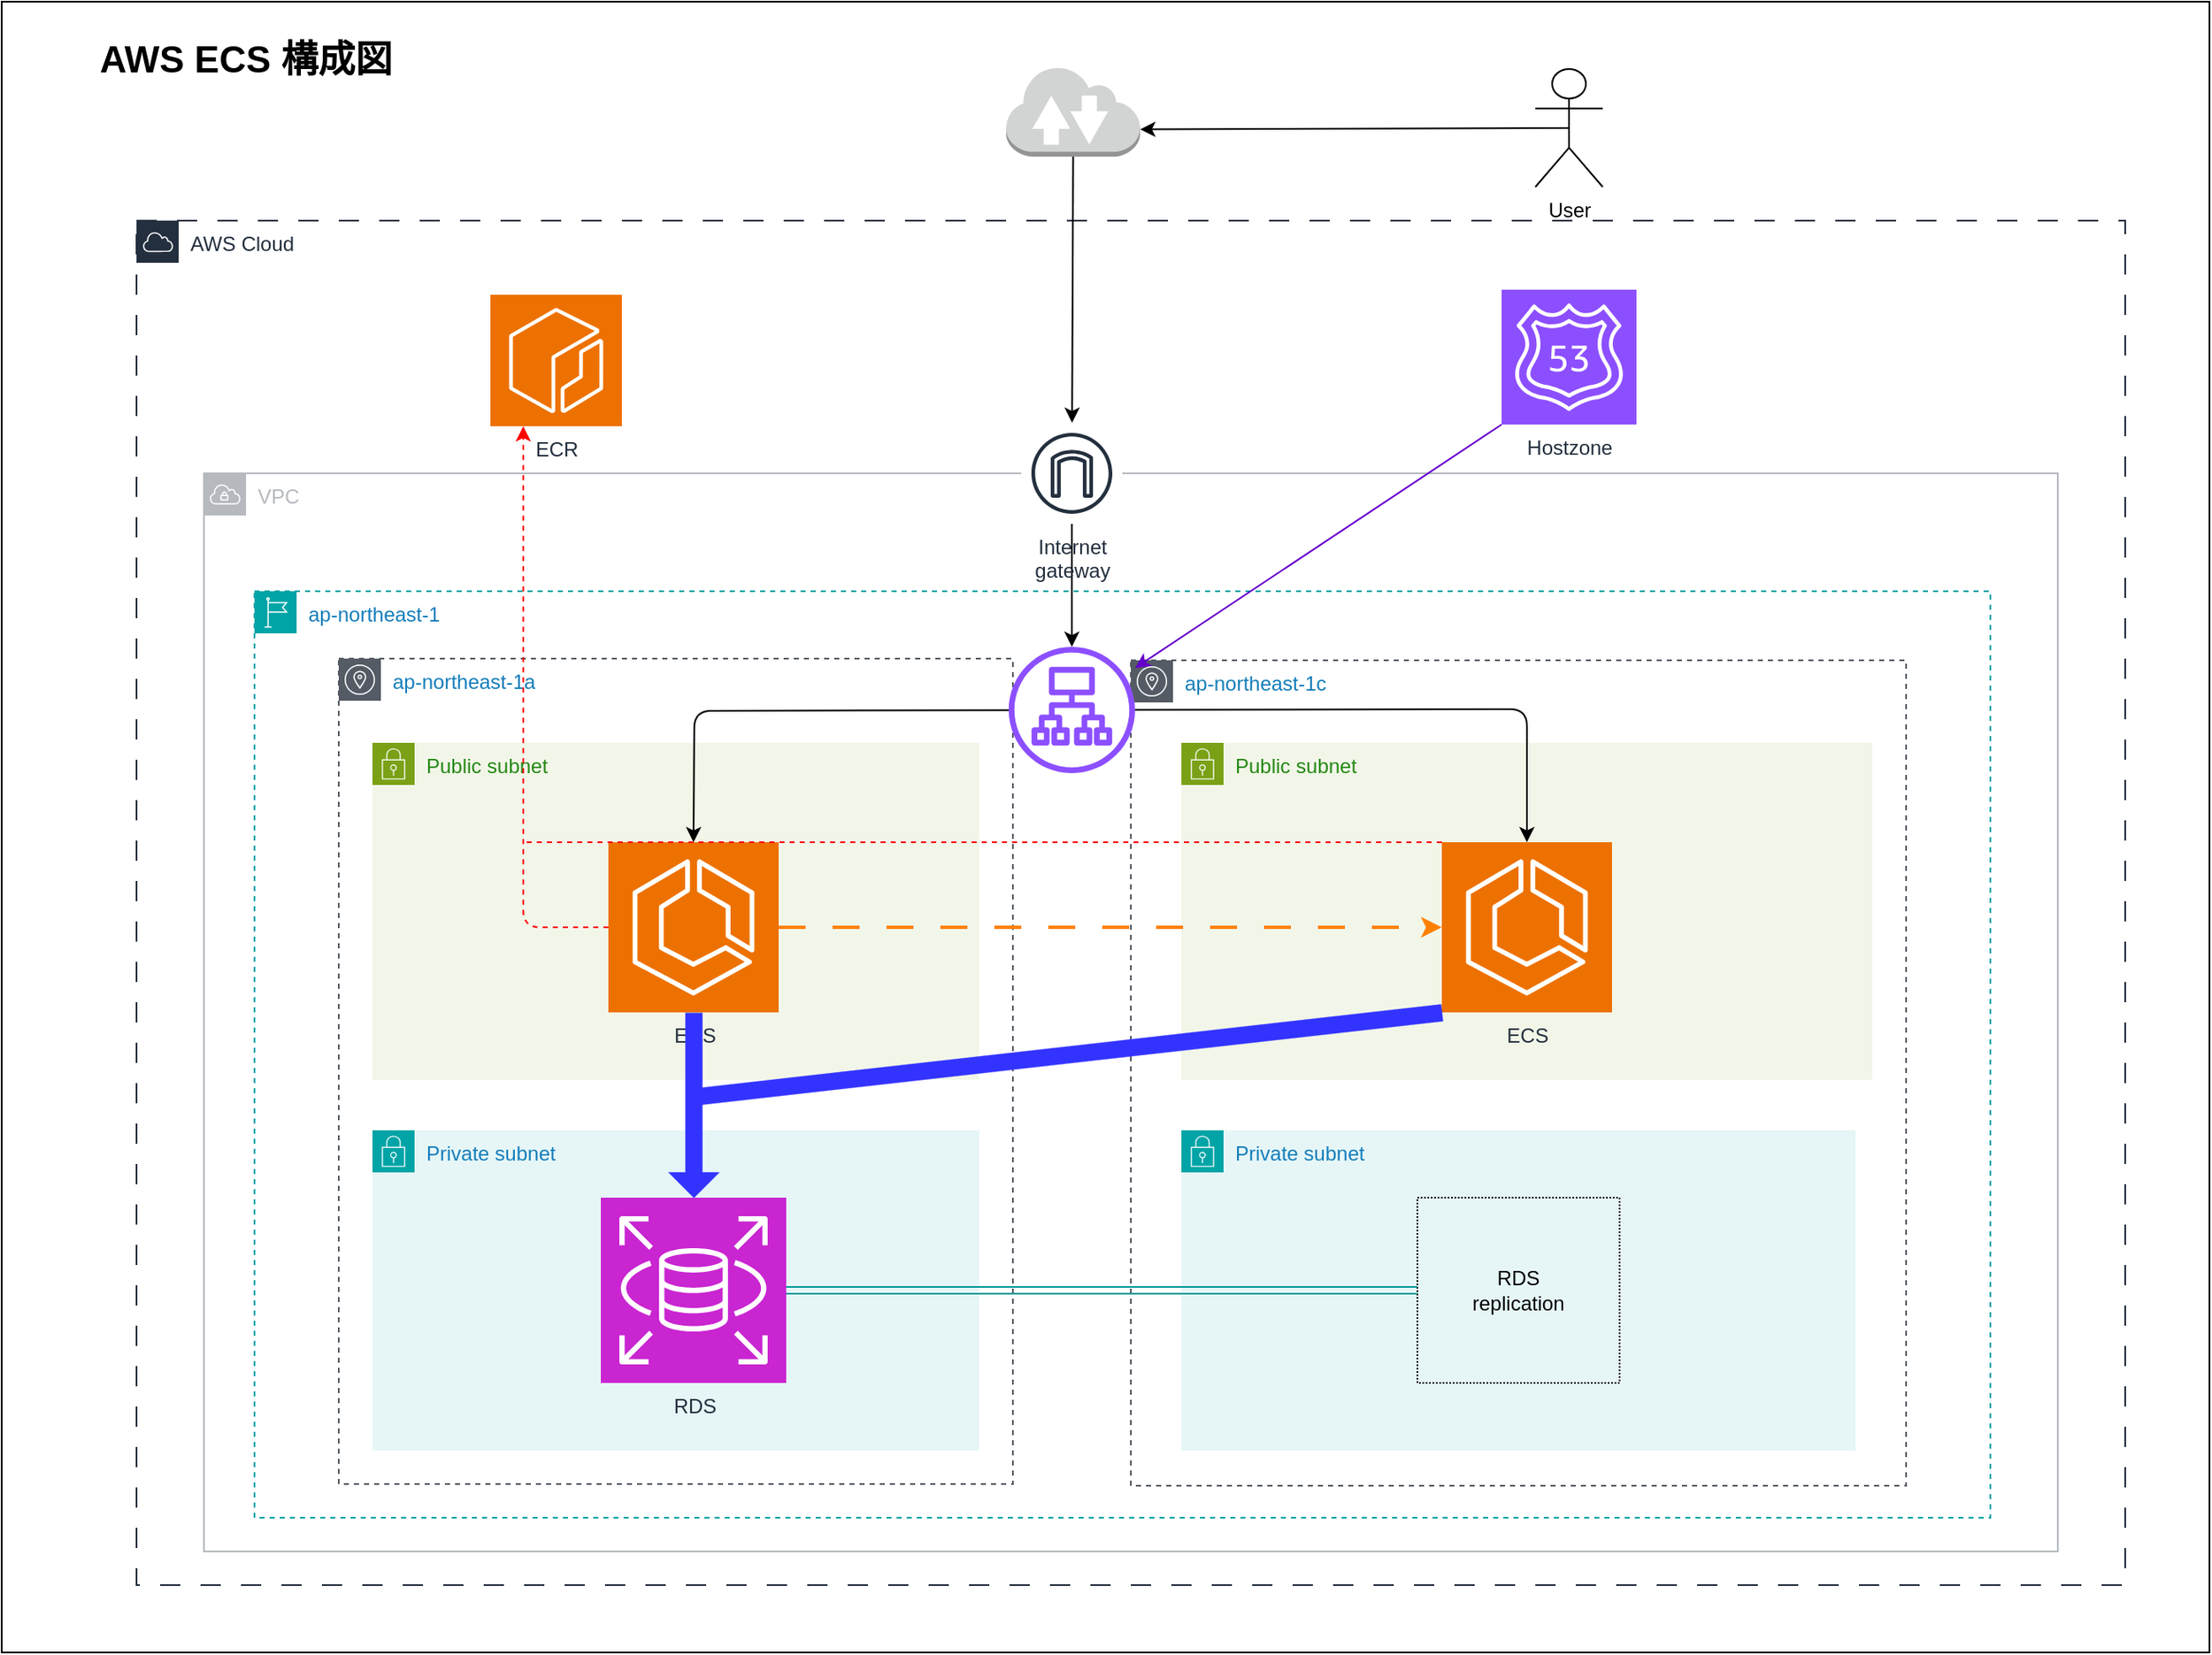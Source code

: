 <mxfile>
  <diagram name="ページ1" id="3rXfYsP3HMEJnMkY0MRr">
    <mxGraphModel dx="1650" dy="1643" grid="1" gridSize="10" guides="1" tooltips="1" connect="1" arrows="1" fold="1" page="1" pageScale="1" pageWidth="827" pageHeight="1169" math="0" shadow="0">
      <root>
        <mxCell id="0" />
        <mxCell id="1" parent="0" />
        <mxCell id="2" value="" style="rounded=0;whiteSpace=wrap;html=1;" vertex="1" parent="1">
          <mxGeometry x="-60" y="-250" width="1310" height="980" as="geometry" />
        </mxCell>
        <mxCell id="BEcjFrd6ZBex1T23sEQb-3" value="AWS Cloud" style="points=[[0,0],[0.25,0],[0.5,0],[0.75,0],[1,0],[1,0.25],[1,0.5],[1,0.75],[1,1],[0.75,1],[0.5,1],[0.25,1],[0,1],[0,0.75],[0,0.5],[0,0.25]];outlineConnect=0;gradientColor=none;html=1;whiteSpace=wrap;fontSize=12;fontStyle=0;container=1;pointerEvents=0;collapsible=0;recursiveResize=0;shape=mxgraph.aws4.group;grIcon=mxgraph.aws4.group_aws_cloud;strokeColor=#232F3E;fillColor=none;verticalAlign=top;align=left;spacingLeft=30;fontColor=#232F3E;dashed=1;dashPattern=12 12;" parent="1" vertex="1">
          <mxGeometry x="20" y="-120" width="1180" height="810" as="geometry" />
        </mxCell>
        <mxCell id="BEcjFrd6ZBex1T23sEQb-4" value="VPC" style="sketch=0;outlineConnect=0;gradientColor=none;html=1;whiteSpace=wrap;fontSize=12;fontStyle=0;shape=mxgraph.aws4.group;grIcon=mxgraph.aws4.group_vpc;strokeColor=#B6BABF;fillColor=none;verticalAlign=top;align=left;spacingLeft=30;fontColor=#B6BABF;dashed=0;" parent="BEcjFrd6ZBex1T23sEQb-3" vertex="1">
          <mxGeometry x="40" y="150" width="1100" height="640" as="geometry" />
        </mxCell>
        <mxCell id="BEcjFrd6ZBex1T23sEQb-5" value="ap-northeast-1" style="points=[[0,0],[0.25,0],[0.5,0],[0.75,0],[1,0],[1,0.25],[1,0.5],[1,0.75],[1,1],[0.75,1],[0.5,1],[0.25,1],[0,1],[0,0.75],[0,0.5],[0,0.25]];outlineConnect=0;gradientColor=none;html=1;whiteSpace=wrap;fontSize=12;fontStyle=0;container=1;pointerEvents=0;collapsible=0;recursiveResize=0;shape=mxgraph.aws4.group;grIcon=mxgraph.aws4.group_region;strokeColor=#00A4A6;fillColor=none;verticalAlign=top;align=left;spacingLeft=30;fontColor=#147EBA;dashed=1;" parent="BEcjFrd6ZBex1T23sEQb-3" vertex="1">
          <mxGeometry x="70" y="220" width="1030" height="550" as="geometry" />
        </mxCell>
        <mxCell id="BEcjFrd6ZBex1T23sEQb-6" value="&lt;span style=&quot;color: rgb(20, 126, 186);&quot;&gt;ap-northeast-1a&lt;/span&gt;" style="sketch=0;outlineConnect=0;gradientColor=none;html=1;whiteSpace=wrap;fontSize=12;fontStyle=0;shape=mxgraph.aws4.group;grIcon=mxgraph.aws4.group_availability_zone;strokeColor=#545B64;fillColor=none;verticalAlign=top;align=left;spacingLeft=30;fontColor=#545B64;dashed=1;" parent="BEcjFrd6ZBex1T23sEQb-5" vertex="1">
          <mxGeometry x="50" y="40" width="400" height="490" as="geometry" />
        </mxCell>
        <mxCell id="BEcjFrd6ZBex1T23sEQb-8" value="Public subnet" style="points=[[0,0],[0.25,0],[0.5,0],[0.75,0],[1,0],[1,0.25],[1,0.5],[1,0.75],[1,1],[0.75,1],[0.5,1],[0.25,1],[0,1],[0,0.75],[0,0.5],[0,0.25]];outlineConnect=0;gradientColor=none;html=1;whiteSpace=wrap;fontSize=12;fontStyle=0;container=1;pointerEvents=0;collapsible=0;recursiveResize=0;shape=mxgraph.aws4.group;grIcon=mxgraph.aws4.group_security_group;grStroke=0;strokeColor=#7AA116;fillColor=#F2F6E8;verticalAlign=top;align=left;spacingLeft=30;fontColor=#248814;dashed=0;" parent="BEcjFrd6ZBex1T23sEQb-5" vertex="1">
          <mxGeometry x="70" y="90" width="360" height="200" as="geometry" />
        </mxCell>
        <mxCell id="14" value="ECS" style="sketch=0;points=[[0,0,0],[0.25,0,0],[0.5,0,0],[0.75,0,0],[1,0,0],[0,1,0],[0.25,1,0],[0.5,1,0],[0.75,1,0],[1,1,0],[0,0.25,0],[0,0.5,0],[0,0.75,0],[1,0.25,0],[1,0.5,0],[1,0.75,0]];outlineConnect=0;fontColor=#232F3E;fillColor=#ED7100;strokeColor=#ffffff;dashed=0;verticalLabelPosition=bottom;verticalAlign=top;align=center;html=1;fontSize=12;fontStyle=0;aspect=fixed;shape=mxgraph.aws4.resourceIcon;resIcon=mxgraph.aws4.ecs;" vertex="1" parent="BEcjFrd6ZBex1T23sEQb-8">
          <mxGeometry x="140" y="59" width="101" height="101" as="geometry" />
        </mxCell>
        <mxCell id="BEcjFrd6ZBex1T23sEQb-12" value="Private subnet" style="points=[[0,0],[0.25,0],[0.5,0],[0.75,0],[1,0],[1,0.25],[1,0.5],[1,0.75],[1,1],[0.75,1],[0.5,1],[0.25,1],[0,1],[0,0.75],[0,0.5],[0,0.25]];outlineConnect=0;gradientColor=none;html=1;whiteSpace=wrap;fontSize=12;fontStyle=0;container=1;pointerEvents=0;collapsible=0;recursiveResize=0;shape=mxgraph.aws4.group;grIcon=mxgraph.aws4.group_security_group;grStroke=0;strokeColor=#00A4A6;fillColor=#E6F6F7;verticalAlign=top;align=left;spacingLeft=30;fontColor=#147EBA;dashed=0;" parent="BEcjFrd6ZBex1T23sEQb-5" vertex="1">
          <mxGeometry x="70" y="320" width="360" height="190" as="geometry" />
        </mxCell>
        <mxCell id="23" value="RDS" style="sketch=0;points=[[0,0,0],[0.25,0,0],[0.5,0,0],[0.75,0,0],[1,0,0],[0,1,0],[0.25,1,0],[0.5,1,0],[0.75,1,0],[1,1,0],[0,0.25,0],[0,0.5,0],[0,0.75,0],[1,0.25,0],[1,0.5,0],[1,0.75,0]];outlineConnect=0;fontColor=#232F3E;fillColor=#C925D1;strokeColor=#ffffff;dashed=0;verticalLabelPosition=bottom;verticalAlign=top;align=center;html=1;fontSize=12;fontStyle=0;aspect=fixed;shape=mxgraph.aws4.resourceIcon;resIcon=mxgraph.aws4.rds;" vertex="1" parent="BEcjFrd6ZBex1T23sEQb-12">
          <mxGeometry x="135.5" y="40" width="110" height="110" as="geometry" />
        </mxCell>
        <mxCell id="BEcjFrd6ZBex1T23sEQb-7" value="&lt;span style=&quot;color: rgb(20, 126, 186);&quot;&gt;ap-northeast-1c&lt;/span&gt;" style="sketch=0;outlineConnect=0;gradientColor=none;html=1;whiteSpace=wrap;fontSize=12;fontStyle=0;shape=mxgraph.aws4.group;grIcon=mxgraph.aws4.group_availability_zone;strokeColor=#545B64;fillColor=none;verticalAlign=top;align=left;spacingLeft=30;fontColor=#545B64;dashed=1;" parent="BEcjFrd6ZBex1T23sEQb-5" vertex="1">
          <mxGeometry x="520" y="41" width="460" height="490" as="geometry" />
        </mxCell>
        <mxCell id="BEcjFrd6ZBex1T23sEQb-11" value="Public subnet" style="points=[[0,0],[0.25,0],[0.5,0],[0.75,0],[1,0],[1,0.25],[1,0.5],[1,0.75],[1,1],[0.75,1],[0.5,1],[0.25,1],[0,1],[0,0.75],[0,0.5],[0,0.25]];outlineConnect=0;gradientColor=none;html=1;whiteSpace=wrap;fontSize=12;fontStyle=0;container=1;pointerEvents=0;collapsible=0;recursiveResize=0;shape=mxgraph.aws4.group;grIcon=mxgraph.aws4.group_security_group;grStroke=0;strokeColor=#7AA116;fillColor=#F2F6E8;verticalAlign=top;align=left;spacingLeft=30;fontColor=#248814;dashed=0;" parent="BEcjFrd6ZBex1T23sEQb-5" vertex="1">
          <mxGeometry x="550" y="90" width="410" height="200" as="geometry" />
        </mxCell>
        <mxCell id="15" value="ECS" style="sketch=0;points=[[0,0,0],[0.25,0,0],[0.5,0,0],[0.75,0,0],[1,0,0],[0,1,0],[0.25,1,0],[0.5,1,0],[0.75,1,0],[1,1,0],[0,0.25,0],[0,0.5,0],[0,0.75,0],[1,0.25,0],[1,0.5,0],[1,0.75,0]];outlineConnect=0;fontColor=#232F3E;fillColor=#ED7100;strokeColor=#ffffff;dashed=0;verticalLabelPosition=bottom;verticalAlign=top;align=center;html=1;fontSize=12;fontStyle=0;aspect=fixed;shape=mxgraph.aws4.resourceIcon;resIcon=mxgraph.aws4.ecs;" vertex="1" parent="BEcjFrd6ZBex1T23sEQb-11">
          <mxGeometry x="154.5" y="59" width="101" height="101" as="geometry" />
        </mxCell>
        <mxCell id="BEcjFrd6ZBex1T23sEQb-17" value="Private subnet" style="points=[[0,0],[0.25,0],[0.5,0],[0.75,0],[1,0],[1,0.25],[1,0.5],[1,0.75],[1,1],[0.75,1],[0.5,1],[0.25,1],[0,1],[0,0.75],[0,0.5],[0,0.25]];outlineConnect=0;gradientColor=none;html=1;whiteSpace=wrap;fontSize=12;fontStyle=0;container=1;pointerEvents=0;collapsible=0;recursiveResize=0;shape=mxgraph.aws4.group;grIcon=mxgraph.aws4.group_security_group;grStroke=0;strokeColor=#00A4A6;fillColor=#E6F6F7;verticalAlign=top;align=left;spacingLeft=30;fontColor=#147EBA;dashed=0;" parent="BEcjFrd6ZBex1T23sEQb-5" vertex="1">
          <mxGeometry x="550" y="320" width="400" height="190" as="geometry" />
        </mxCell>
        <mxCell id="28" value="RDS&lt;div&gt;replication&lt;/div&gt;" style="rounded=0;whiteSpace=wrap;html=1;fillColor=none;dashed=1;dashPattern=1 1;" vertex="1" parent="BEcjFrd6ZBex1T23sEQb-17">
          <mxGeometry x="140" y="40" width="120" height="110" as="geometry" />
        </mxCell>
        <mxCell id="24" style="edgeStyle=none;html=1;exitX=0.5;exitY=1;exitDx=0;exitDy=0;exitPerimeter=0;entryX=0.5;entryY=0;entryDx=0;entryDy=0;entryPerimeter=0;strokeColor=#3333FF;shape=flexArrow;fillColor=#3333FF;endSize=5;startSize=3;strokeWidth=0.2;" edge="1" parent="BEcjFrd6ZBex1T23sEQb-5" source="14" target="23">
          <mxGeometry relative="1" as="geometry" />
        </mxCell>
        <mxCell id="25" style="edgeStyle=none;html=1;exitX=0;exitY=1;exitDx=0;exitDy=0;exitPerimeter=0;shape=flexArrow;fillColor=#3333FF;strokeColor=#3333FF;strokeWidth=0.2;endSize=5;startSize=3;endArrow=none;endFill=0;" edge="1" parent="BEcjFrd6ZBex1T23sEQb-5" source="15">
          <mxGeometry relative="1" as="geometry">
            <mxPoint x="261" y="300" as="targetPoint" />
          </mxGeometry>
        </mxCell>
        <mxCell id="27" style="edgeStyle=none;html=1;exitX=1;exitY=0.5;exitDx=0;exitDy=0;exitPerimeter=0;entryX=0;entryY=0.5;entryDx=0;entryDy=0;entryPerimeter=0;dashed=1;dashPattern=8 8;strokeWidth=2;strokeColor=#FF8000;" edge="1" parent="BEcjFrd6ZBex1T23sEQb-5" source="14" target="15">
          <mxGeometry relative="1" as="geometry" />
        </mxCell>
        <mxCell id="29" style="edgeStyle=none;html=1;exitX=1;exitY=0.5;exitDx=0;exitDy=0;exitPerimeter=0;entryX=0;entryY=0.5;entryDx=0;entryDy=0;shape=link;strokeColor=#009999;" edge="1" parent="BEcjFrd6ZBex1T23sEQb-5" source="23" target="28">
          <mxGeometry relative="1" as="geometry" />
        </mxCell>
        <mxCell id="26" style="edgeStyle=none;html=1;exitX=0;exitY=1;exitDx=0;exitDy=0;exitPerimeter=0;strokeColor=#6600CC;" edge="1" parent="BEcjFrd6ZBex1T23sEQb-3" source="5" target="11">
          <mxGeometry relative="1" as="geometry" />
        </mxCell>
        <mxCell id="5" value="Hostzone" style="sketch=0;points=[[0,0,0],[0.25,0,0],[0.5,0,0],[0.75,0,0],[1,0,0],[0,1,0],[0.25,1,0],[0.5,1,0],[0.75,1,0],[1,1,0],[0,0.25,0],[0,0.5,0],[0,0.75,0],[1,0.25,0],[1,0.5,0],[1,0.75,0]];outlineConnect=0;fontColor=#232F3E;fillColor=#8C4FFF;strokeColor=#ffffff;dashed=0;verticalLabelPosition=bottom;verticalAlign=top;align=center;html=1;fontSize=12;fontStyle=0;aspect=fixed;shape=mxgraph.aws4.resourceIcon;resIcon=mxgraph.aws4.route_53;" vertex="1" parent="BEcjFrd6ZBex1T23sEQb-3">
          <mxGeometry x="810" y="41" width="80" height="80" as="geometry" />
        </mxCell>
        <mxCell id="12" style="edgeStyle=none;html=1;" edge="1" parent="BEcjFrd6ZBex1T23sEQb-3" source="8" target="11">
          <mxGeometry relative="1" as="geometry" />
        </mxCell>
        <mxCell id="8" value="Internet&#xa;gateway" style="sketch=0;outlineConnect=0;fontColor=#232F3E;gradientColor=none;strokeColor=#232F3E;fillColor=#ffffff;dashed=0;verticalLabelPosition=bottom;verticalAlign=top;align=center;html=1;fontSize=12;fontStyle=0;aspect=fixed;shape=mxgraph.aws4.resourceIcon;resIcon=mxgraph.aws4.internet_gateway;" vertex="1" parent="BEcjFrd6ZBex1T23sEQb-3">
          <mxGeometry x="525" y="120" width="60" height="60" as="geometry" />
        </mxCell>
        <mxCell id="11" value="" style="sketch=0;outlineConnect=0;fontColor=#232F3E;gradientColor=none;fillColor=#8C4FFF;strokeColor=none;dashed=0;verticalLabelPosition=bottom;verticalAlign=top;align=center;html=1;fontSize=12;fontStyle=0;aspect=fixed;pointerEvents=1;shape=mxgraph.aws4.application_load_balancer;" vertex="1" parent="BEcjFrd6ZBex1T23sEQb-3">
          <mxGeometry x="517.5" y="253" width="75" height="75" as="geometry" />
        </mxCell>
        <mxCell id="13" value="ECR" style="sketch=0;points=[[0,0,0],[0.25,0,0],[0.5,0,0],[0.75,0,0],[1,0,0],[0,1,0],[0.25,1,0],[0.5,1,0],[0.75,1,0],[1,1,0],[0,0.25,0],[0,0.5,0],[0,0.75,0],[1,0.25,0],[1,0.5,0],[1,0.75,0]];outlineConnect=0;fontColor=#232F3E;fillColor=#ED7100;strokeColor=#ffffff;dashed=0;verticalLabelPosition=bottom;verticalAlign=top;align=center;html=1;fontSize=12;fontStyle=0;aspect=fixed;shape=mxgraph.aws4.resourceIcon;resIcon=mxgraph.aws4.ecr;" vertex="1" parent="BEcjFrd6ZBex1T23sEQb-3">
          <mxGeometry x="210" y="44" width="78" height="78" as="geometry" />
        </mxCell>
        <mxCell id="16" style="edgeStyle=none;html=1;entryX=0.5;entryY=0;entryDx=0;entryDy=0;entryPerimeter=0;" edge="1" parent="BEcjFrd6ZBex1T23sEQb-3" source="11" target="14">
          <mxGeometry relative="1" as="geometry">
            <Array as="points">
              <mxPoint x="331" y="291" />
            </Array>
          </mxGeometry>
        </mxCell>
        <mxCell id="17" style="edgeStyle=none;html=1;entryX=0.5;entryY=0;entryDx=0;entryDy=0;entryPerimeter=0;" edge="1" parent="BEcjFrd6ZBex1T23sEQb-3" source="11" target="15">
          <mxGeometry relative="1" as="geometry">
            <Array as="points">
              <mxPoint x="825" y="290" />
            </Array>
          </mxGeometry>
        </mxCell>
        <mxCell id="30" style="edgeStyle=orthogonalEdgeStyle;html=1;exitX=0;exitY=0.5;exitDx=0;exitDy=0;exitPerimeter=0;entryX=0.25;entryY=1;entryDx=0;entryDy=0;entryPerimeter=0;dashed=1;strokeColor=#FF0000;" edge="1" parent="BEcjFrd6ZBex1T23sEQb-3" source="14" target="13">
          <mxGeometry relative="1" as="geometry" />
        </mxCell>
        <mxCell id="32" style="edgeStyle=orthogonalEdgeStyle;html=1;exitX=0;exitY=0;exitDx=0;exitDy=0;exitPerimeter=0;dashed=1;strokeColor=#FF0000;endArrow=none;endFill=0;" edge="1" parent="BEcjFrd6ZBex1T23sEQb-3" source="15">
          <mxGeometry relative="1" as="geometry">
            <mxPoint x="230" y="369" as="targetPoint" />
            <Array as="points">
              <mxPoint x="269" y="369" />
            </Array>
          </mxGeometry>
        </mxCell>
        <mxCell id="3" value="AWS ECS 構成図" style="text;html=1;align=center;verticalAlign=middle;whiteSpace=wrap;rounded=0;fontSize=22;fontStyle=1" vertex="1" parent="1">
          <mxGeometry x="-20" y="-230" width="210" height="30" as="geometry" />
        </mxCell>
        <mxCell id="4" value="User" style="shape=umlActor;verticalLabelPosition=bottom;verticalAlign=top;html=1;outlineConnect=0;" vertex="1" parent="1">
          <mxGeometry x="850" y="-210" width="40" height="70" as="geometry" />
        </mxCell>
        <mxCell id="9" style="edgeStyle=none;html=1;exitX=0.5;exitY=1;exitDx=0;exitDy=0;exitPerimeter=0;" edge="1" parent="1" source="7" target="8">
          <mxGeometry relative="1" as="geometry" />
        </mxCell>
        <mxCell id="7" value="" style="outlineConnect=0;dashed=0;verticalLabelPosition=bottom;verticalAlign=top;align=center;html=1;shape=mxgraph.aws3.internet_2;fillColor=#D2D3D3;gradientColor=none;" vertex="1" parent="1">
          <mxGeometry x="536" y="-212" width="79.5" height="54" as="geometry" />
        </mxCell>
        <mxCell id="10" style="edgeStyle=none;html=1;exitX=0.5;exitY=0.5;exitDx=0;exitDy=0;exitPerimeter=0;entryX=1;entryY=0.7;entryDx=0;entryDy=0;entryPerimeter=0;" edge="1" parent="1" source="4" target="7">
          <mxGeometry relative="1" as="geometry" />
        </mxCell>
      </root>
    </mxGraphModel>
  </diagram>
</mxfile>
